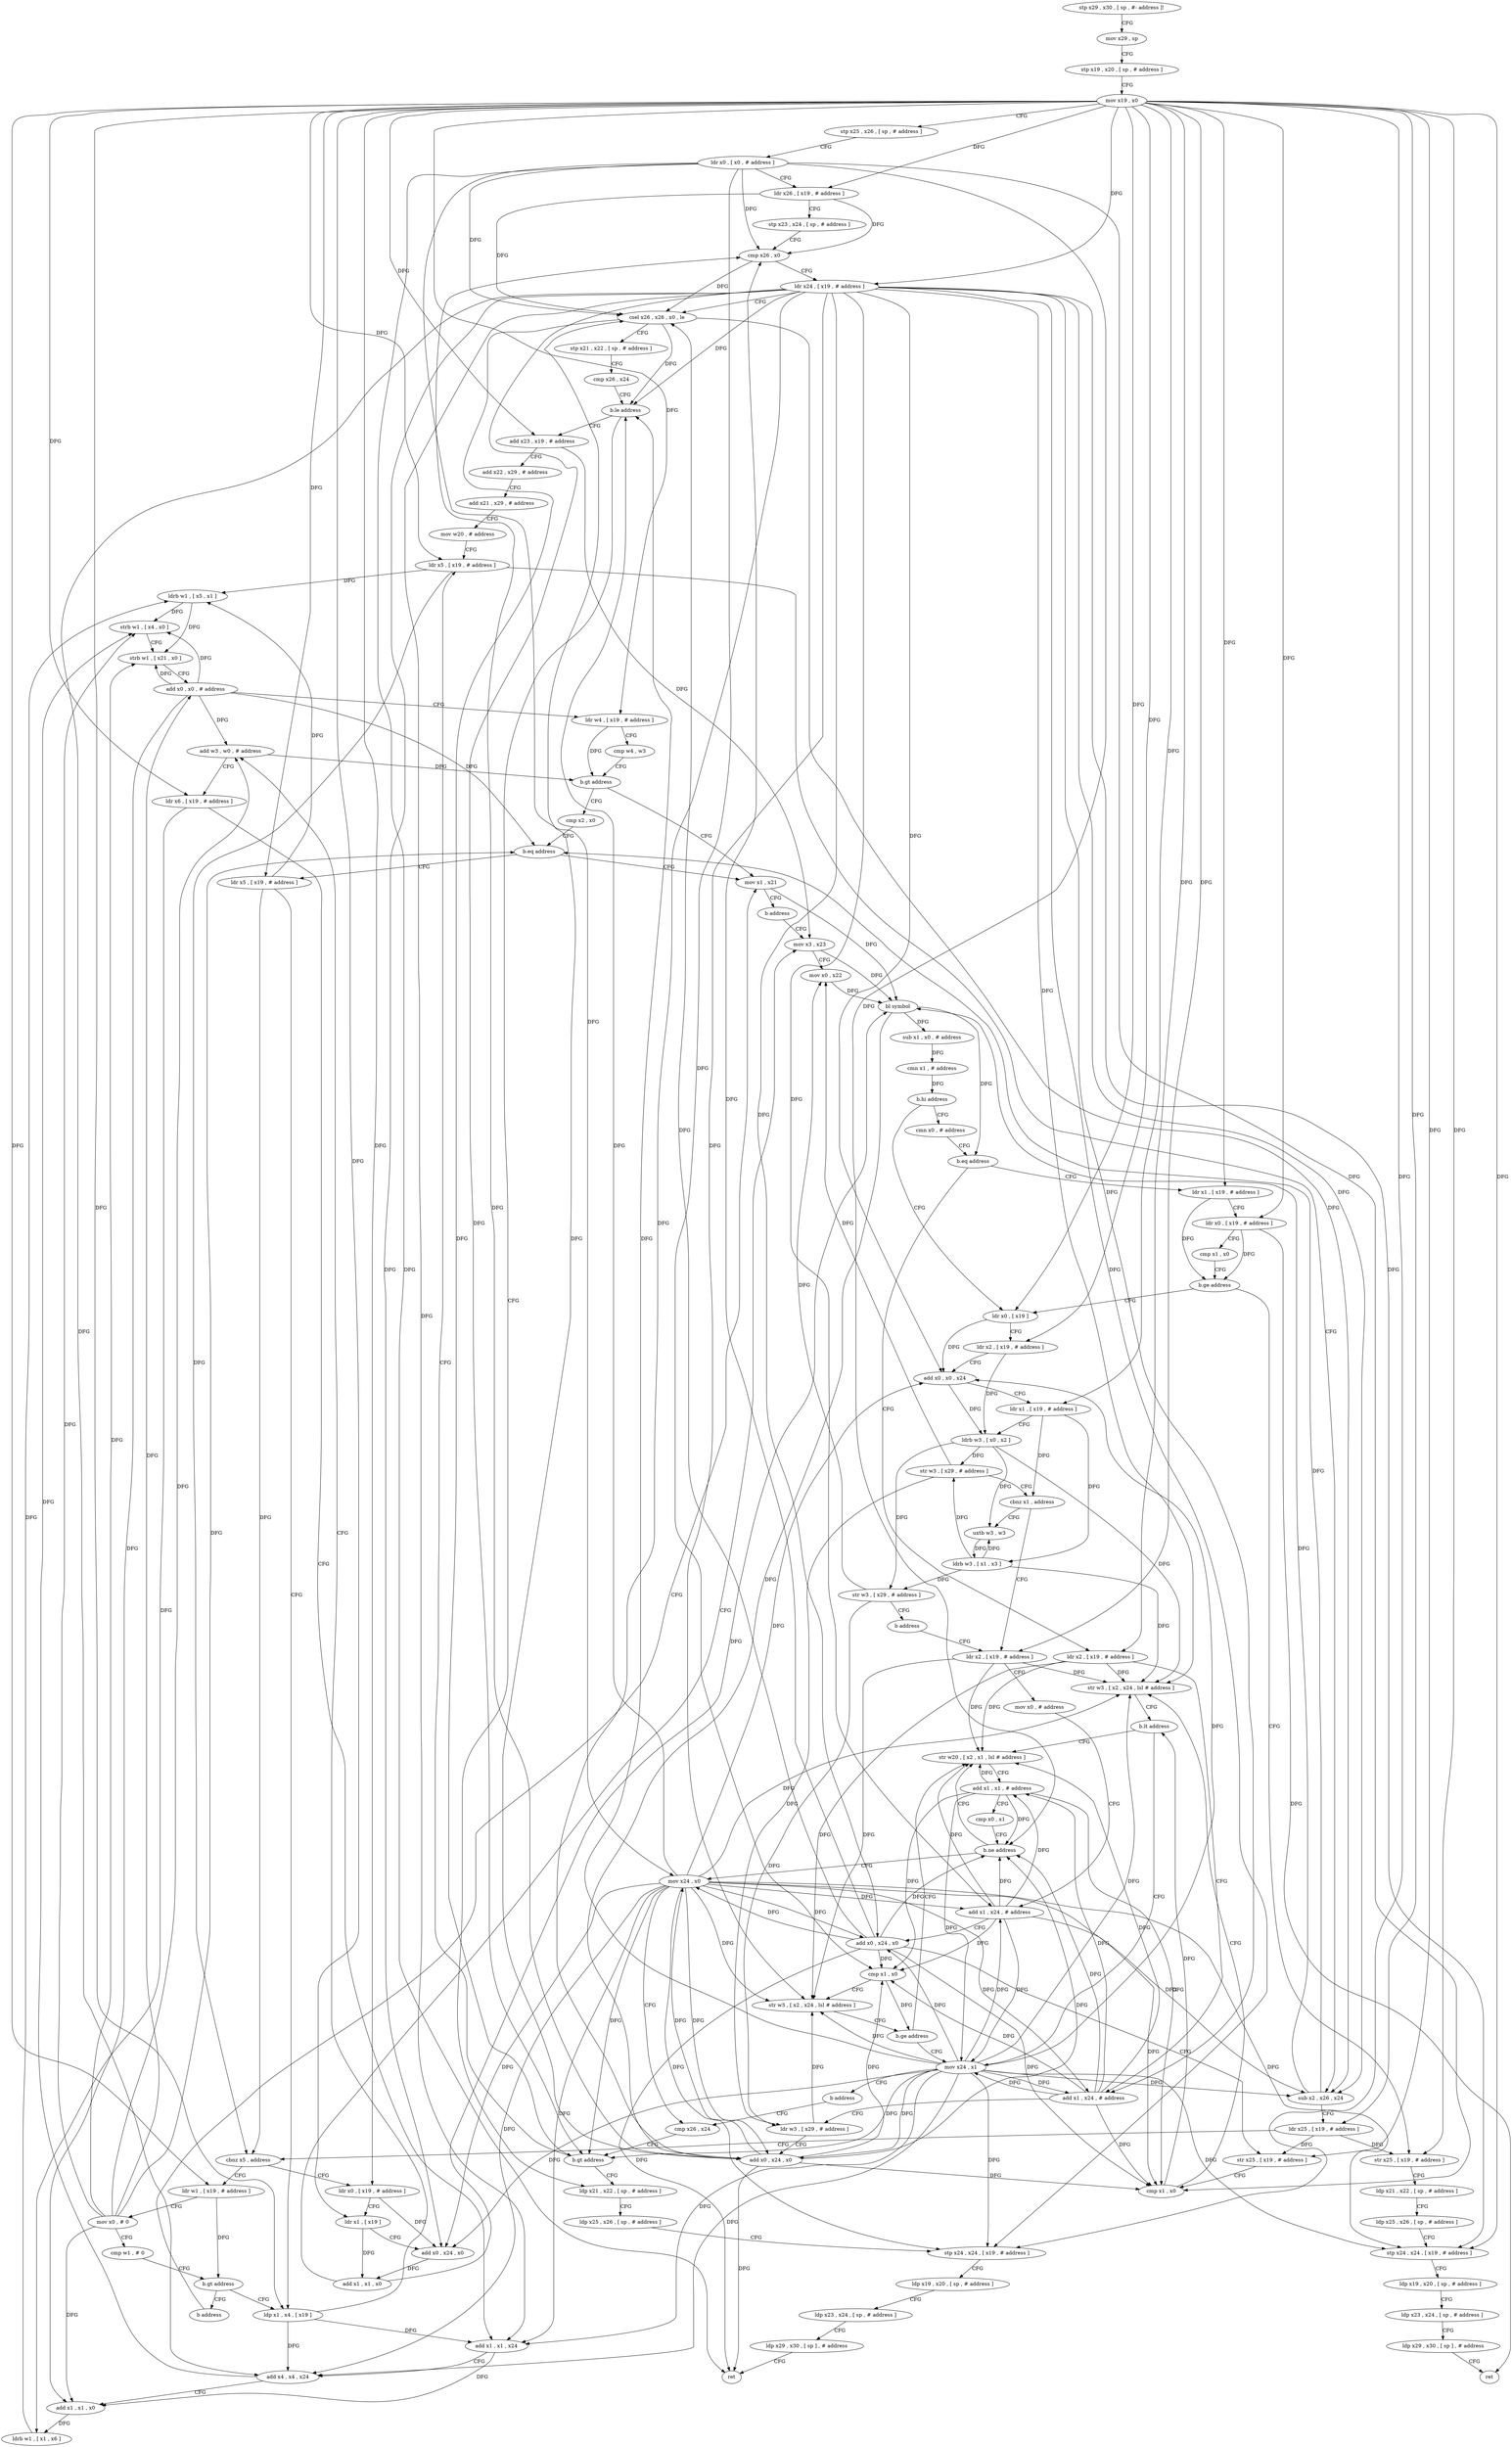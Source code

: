 digraph "func" {
"4233744" [label = "stp x29 , x30 , [ sp , #- address ]!" ]
"4233748" [label = "mov x29 , sp" ]
"4233752" [label = "stp x19 , x20 , [ sp , # address ]" ]
"4233756" [label = "mov x19 , x0" ]
"4233760" [label = "stp x25 , x26 , [ sp , # address ]" ]
"4233764" [label = "ldr x0 , [ x0 , # address ]" ]
"4233768" [label = "ldr x26 , [ x19 , # address ]" ]
"4233772" [label = "stp x23 , x24 , [ sp , # address ]" ]
"4233776" [label = "cmp x26 , x0" ]
"4233780" [label = "ldr x24 , [ x19 , # address ]" ]
"4233784" [label = "csel x26 , x26 , x0 , le" ]
"4233788" [label = "stp x21 , x22 , [ sp , # address ]" ]
"4233792" [label = "cmp x26 , x24" ]
"4233796" [label = "b.le address" ]
"4233936" [label = "ldp x21 , x22 , [ sp , # address ]" ]
"4233800" [label = "add x23 , x19 , # address" ]
"4233940" [label = "ldp x25 , x26 , [ sp , # address ]" ]
"4233944" [label = "stp x24 , x24 , [ x19 , # address ]" ]
"4233948" [label = "ldp x19 , x20 , [ sp , # address ]" ]
"4233952" [label = "ldp x23 , x24 , [ sp , # address ]" ]
"4233956" [label = "ldp x29 , x30 , [ sp ] , # address" ]
"4233960" [label = "ret" ]
"4233804" [label = "add x22 , x29 , # address" ]
"4233808" [label = "add x21 , x29 , # address" ]
"4233812" [label = "mov w20 , # address" ]
"4233816" [label = "ldr x5 , [ x19 , # address ]" ]
"4234040" [label = "ldr w1 , [ x19 , # address ]" ]
"4234044" [label = "mov x0 , # 0" ]
"4234048" [label = "cmp w1 , # 0" ]
"4234052" [label = "b.gt address" ]
"4234076" [label = "ldp x1 , x4 , [ x19 ]" ]
"4234056" [label = "b address" ]
"4233832" [label = "ldr x0 , [ x19 , # address ]" ]
"4233836" [label = "ldr x1 , [ x19 ]" ]
"4233840" [label = "add x0 , x24 , x0" ]
"4233844" [label = "add x1 , x1 , x0" ]
"4233848" [label = "mov x3 , x23" ]
"4234080" [label = "add w3 , w0 , # address" ]
"4234084" [label = "ldr x6 , [ x19 , # address ]" ]
"4234088" [label = "add x1 , x1 , x24" ]
"4234092" [label = "add x4 , x4 , x24" ]
"4234096" [label = "add x1 , x1 , x0" ]
"4234100" [label = "ldrb w1 , [ x1 , x6 ]" ]
"4234104" [label = "ldrb w1 , [ x5 , x1 ]" ]
"4234108" [label = "strb w1 , [ x4 , x0 ]" ]
"4234112" [label = "strb w1 , [ x21 , x0 ]" ]
"4234116" [label = "add x0 , x0 , # address" ]
"4234120" [label = "ldr w4 , [ x19 , # address ]" ]
"4234124" [label = "cmp w4 , w3" ]
"4234128" [label = "b.gt address" ]
"4234064" [label = "cmp x2 , x0" ]
"4234132" [label = "mov x1 , x21" ]
"4233968" [label = "ldr x0 , [ x19 ]" ]
"4233972" [label = "ldr x2 , [ x19 , # address ]" ]
"4233976" [label = "add x0 , x0 , x24" ]
"4233980" [label = "ldr x1 , [ x19 , # address ]" ]
"4233984" [label = "ldrb w3 , [ x0 , x2 ]" ]
"4233988" [label = "str w3 , [ x29 , # address ]" ]
"4233992" [label = "cbnz x1 , address" ]
"4234188" [label = "uxtb w3 , w3" ]
"4233996" [label = "ldr x2 , [ x19 , # address ]" ]
"4233872" [label = "cmn x0 , # address" ]
"4233876" [label = "b.eq address" ]
"4234140" [label = "ldr x1 , [ x19 , # address ]" ]
"4233880" [label = "ldr x2 , [ x19 , # address ]" ]
"4234068" [label = "b.eq address" ]
"4234072" [label = "ldr x5 , [ x19 , # address ]" ]
"4234136" [label = "b address" ]
"4234192" [label = "ldrb w3 , [ x1 , x3 ]" ]
"4234196" [label = "str w3 , [ x29 , # address ]" ]
"4234200" [label = "b address" ]
"4234000" [label = "mov x0 , # address" ]
"4234004" [label = "add x1 , x24 , # address" ]
"4234008" [label = "add x0 , x24 , x0" ]
"4234012" [label = "str x25 , [ x19 , # address ]" ]
"4234016" [label = "cmp x1 , x0" ]
"4234020" [label = "str w3 , [ x2 , x24 , lsl # address ]" ]
"4234024" [label = "b.lt address" ]
"4233908" [label = "str w20 , [ x2 , x1 , lsl # address ]" ]
"4234028" [label = "mov x24 , x1" ]
"4234144" [label = "ldr x0 , [ x19 , # address ]" ]
"4234148" [label = "cmp x1 , x0" ]
"4234152" [label = "b.ge address" ]
"4234156" [label = "str x25 , [ x19 , # address ]" ]
"4233884" [label = "add x1 , x24 , # address" ]
"4233888" [label = "ldr w3 , [ x29 , # address ]" ]
"4233892" [label = "add x0 , x24 , x0" ]
"4233896" [label = "cmp x1 , x0" ]
"4233900" [label = "str w3 , [ x2 , x24 , lsl # address ]" ]
"4233904" [label = "b.ge address" ]
"4233852" [label = "mov x0 , x22" ]
"4233856" [label = "bl symbol" ]
"4233860" [label = "sub x1 , x0 , # address" ]
"4233864" [label = "cmn x1 , # address" ]
"4233868" [label = "b.hi address" ]
"4233912" [label = "add x1 , x1 , # address" ]
"4233916" [label = "cmp x0 , x1" ]
"4233920" [label = "b.ne address" ]
"4233924" [label = "mov x24 , x0" ]
"4234032" [label = "b address" ]
"4233928" [label = "cmp x26 , x24" ]
"4234160" [label = "ldp x21 , x22 , [ sp , # address ]" ]
"4234164" [label = "ldp x25 , x26 , [ sp , # address ]" ]
"4234168" [label = "stp x24 , x24 , [ x19 , # address ]" ]
"4234172" [label = "ldp x19 , x20 , [ sp , # address ]" ]
"4234176" [label = "ldp x23 , x24 , [ sp , # address ]" ]
"4234180" [label = "ldp x29 , x30 , [ sp ] , # address" ]
"4234184" [label = "ret" ]
"4233932" [label = "b.gt address" ]
"4233820" [label = "sub x2 , x26 , x24" ]
"4233824" [label = "ldr x25 , [ x19 , # address ]" ]
"4233828" [label = "cbnz x5 , address" ]
"4233744" -> "4233748" [ label = "CFG" ]
"4233748" -> "4233752" [ label = "CFG" ]
"4233752" -> "4233756" [ label = "CFG" ]
"4233756" -> "4233760" [ label = "CFG" ]
"4233756" -> "4233768" [ label = "DFG" ]
"4233756" -> "4233780" [ label = "DFG" ]
"4233756" -> "4233944" [ label = "DFG" ]
"4233756" -> "4233800" [ label = "DFG" ]
"4233756" -> "4233816" [ label = "DFG" ]
"4233756" -> "4233824" [ label = "DFG" ]
"4233756" -> "4234040" [ label = "DFG" ]
"4233756" -> "4233832" [ label = "DFG" ]
"4233756" -> "4233836" [ label = "DFG" ]
"4233756" -> "4234076" [ label = "DFG" ]
"4233756" -> "4234084" [ label = "DFG" ]
"4233756" -> "4234120" [ label = "DFG" ]
"4233756" -> "4233968" [ label = "DFG" ]
"4233756" -> "4233972" [ label = "DFG" ]
"4233756" -> "4233980" [ label = "DFG" ]
"4233756" -> "4234072" [ label = "DFG" ]
"4233756" -> "4233996" [ label = "DFG" ]
"4233756" -> "4234012" [ label = "DFG" ]
"4233756" -> "4234140" [ label = "DFG" ]
"4233756" -> "4234144" [ label = "DFG" ]
"4233756" -> "4233880" [ label = "DFG" ]
"4233756" -> "4234156" [ label = "DFG" ]
"4233756" -> "4234168" [ label = "DFG" ]
"4233760" -> "4233764" [ label = "CFG" ]
"4233764" -> "4233768" [ label = "CFG" ]
"4233764" -> "4233776" [ label = "DFG" ]
"4233764" -> "4233784" [ label = "DFG" ]
"4233764" -> "4233960" [ label = "DFG" ]
"4233764" -> "4234016" [ label = "DFG" ]
"4233764" -> "4233896" [ label = "DFG" ]
"4233764" -> "4233920" [ label = "DFG" ]
"4233764" -> "4233924" [ label = "DFG" ]
"4233768" -> "4233772" [ label = "CFG" ]
"4233768" -> "4233776" [ label = "DFG" ]
"4233768" -> "4233784" [ label = "DFG" ]
"4233772" -> "4233776" [ label = "CFG" ]
"4233776" -> "4233780" [ label = "CFG" ]
"4233776" -> "4233784" [ label = "DFG" ]
"4233780" -> "4233784" [ label = "CFG" ]
"4233780" -> "4233796" [ label = "DFG" ]
"4233780" -> "4233944" [ label = "DFG" ]
"4233780" -> "4233820" [ label = "DFG" ]
"4233780" -> "4233840" [ label = "DFG" ]
"4233780" -> "4234088" [ label = "DFG" ]
"4233780" -> "4234092" [ label = "DFG" ]
"4233780" -> "4233976" [ label = "DFG" ]
"4233780" -> "4234004" [ label = "DFG" ]
"4233780" -> "4234008" [ label = "DFG" ]
"4233780" -> "4234020" [ label = "DFG" ]
"4233780" -> "4233884" [ label = "DFG" ]
"4233780" -> "4233892" [ label = "DFG" ]
"4233780" -> "4233900" [ label = "DFG" ]
"4233780" -> "4234168" [ label = "DFG" ]
"4233780" -> "4233932" [ label = "DFG" ]
"4233784" -> "4233788" [ label = "CFG" ]
"4233784" -> "4233796" [ label = "DFG" ]
"4233784" -> "4233820" [ label = "DFG" ]
"4233784" -> "4233932" [ label = "DFG" ]
"4233788" -> "4233792" [ label = "CFG" ]
"4233792" -> "4233796" [ label = "CFG" ]
"4233796" -> "4233936" [ label = "CFG" ]
"4233796" -> "4233800" [ label = "CFG" ]
"4233936" -> "4233940" [ label = "CFG" ]
"4233800" -> "4233804" [ label = "CFG" ]
"4233800" -> "4233848" [ label = "DFG" ]
"4233940" -> "4233944" [ label = "CFG" ]
"4233944" -> "4233948" [ label = "CFG" ]
"4233948" -> "4233952" [ label = "CFG" ]
"4233952" -> "4233956" [ label = "CFG" ]
"4233956" -> "4233960" [ label = "CFG" ]
"4233804" -> "4233808" [ label = "CFG" ]
"4233808" -> "4233812" [ label = "CFG" ]
"4233812" -> "4233816" [ label = "CFG" ]
"4233816" -> "4233820" [ label = "CFG" ]
"4233816" -> "4233828" [ label = "DFG" ]
"4233816" -> "4234104" [ label = "DFG" ]
"4234040" -> "4234044" [ label = "CFG" ]
"4234040" -> "4234052" [ label = "DFG" ]
"4234044" -> "4234048" [ label = "CFG" ]
"4234044" -> "4234080" [ label = "DFG" ]
"4234044" -> "4234096" [ label = "DFG" ]
"4234044" -> "4234108" [ label = "DFG" ]
"4234044" -> "4234112" [ label = "DFG" ]
"4234044" -> "4234116" [ label = "DFG" ]
"4234044" -> "4234068" [ label = "DFG" ]
"4234048" -> "4234052" [ label = "CFG" ]
"4234052" -> "4234076" [ label = "CFG" ]
"4234052" -> "4234056" [ label = "CFG" ]
"4234076" -> "4234080" [ label = "CFG" ]
"4234076" -> "4234088" [ label = "DFG" ]
"4234076" -> "4234092" [ label = "DFG" ]
"4234056" -> "4234132" [ label = "CFG" ]
"4233832" -> "4233836" [ label = "CFG" ]
"4233832" -> "4233840" [ label = "DFG" ]
"4233836" -> "4233840" [ label = "CFG" ]
"4233836" -> "4233844" [ label = "DFG" ]
"4233840" -> "4233844" [ label = "DFG" ]
"4233844" -> "4233848" [ label = "CFG" ]
"4233844" -> "4233856" [ label = "DFG" ]
"4233848" -> "4233852" [ label = "CFG" ]
"4233848" -> "4233856" [ label = "DFG" ]
"4234080" -> "4234084" [ label = "CFG" ]
"4234080" -> "4234128" [ label = "DFG" ]
"4234084" -> "4234088" [ label = "CFG" ]
"4234084" -> "4234100" [ label = "DFG" ]
"4234088" -> "4234092" [ label = "CFG" ]
"4234088" -> "4234096" [ label = "DFG" ]
"4234092" -> "4234096" [ label = "CFG" ]
"4234092" -> "4234108" [ label = "DFG" ]
"4234096" -> "4234100" [ label = "DFG" ]
"4234100" -> "4234104" [ label = "DFG" ]
"4234104" -> "4234108" [ label = "DFG" ]
"4234104" -> "4234112" [ label = "DFG" ]
"4234108" -> "4234112" [ label = "CFG" ]
"4234112" -> "4234116" [ label = "CFG" ]
"4234116" -> "4234120" [ label = "CFG" ]
"4234116" -> "4234080" [ label = "DFG" ]
"4234116" -> "4234096" [ label = "DFG" ]
"4234116" -> "4234108" [ label = "DFG" ]
"4234116" -> "4234112" [ label = "DFG" ]
"4234116" -> "4234068" [ label = "DFG" ]
"4234120" -> "4234124" [ label = "CFG" ]
"4234120" -> "4234128" [ label = "DFG" ]
"4234124" -> "4234128" [ label = "CFG" ]
"4234128" -> "4234064" [ label = "CFG" ]
"4234128" -> "4234132" [ label = "CFG" ]
"4234064" -> "4234068" [ label = "CFG" ]
"4234132" -> "4234136" [ label = "CFG" ]
"4234132" -> "4233856" [ label = "DFG" ]
"4233968" -> "4233972" [ label = "CFG" ]
"4233968" -> "4233976" [ label = "DFG" ]
"4233972" -> "4233976" [ label = "CFG" ]
"4233972" -> "4233984" [ label = "DFG" ]
"4233976" -> "4233980" [ label = "CFG" ]
"4233976" -> "4233984" [ label = "DFG" ]
"4233980" -> "4233984" [ label = "CFG" ]
"4233980" -> "4233992" [ label = "DFG" ]
"4233980" -> "4234192" [ label = "DFG" ]
"4233984" -> "4233988" [ label = "DFG" ]
"4233984" -> "4234188" [ label = "DFG" ]
"4233984" -> "4234196" [ label = "DFG" ]
"4233984" -> "4234020" [ label = "DFG" ]
"4233988" -> "4233992" [ label = "CFG" ]
"4233988" -> "4233852" [ label = "DFG" ]
"4233988" -> "4233888" [ label = "DFG" ]
"4233992" -> "4234188" [ label = "CFG" ]
"4233992" -> "4233996" [ label = "CFG" ]
"4234188" -> "4234192" [ label = "DFG" ]
"4233996" -> "4234000" [ label = "CFG" ]
"4233996" -> "4234020" [ label = "DFG" ]
"4233996" -> "4233900" [ label = "DFG" ]
"4233996" -> "4233908" [ label = "DFG" ]
"4233872" -> "4233876" [ label = "CFG" ]
"4233876" -> "4234140" [ label = "CFG" ]
"4233876" -> "4233880" [ label = "CFG" ]
"4234140" -> "4234144" [ label = "CFG" ]
"4234140" -> "4234152" [ label = "DFG" ]
"4233880" -> "4233884" [ label = "CFG" ]
"4233880" -> "4234020" [ label = "DFG" ]
"4233880" -> "4233900" [ label = "DFG" ]
"4233880" -> "4233908" [ label = "DFG" ]
"4234068" -> "4234132" [ label = "CFG" ]
"4234068" -> "4234072" [ label = "CFG" ]
"4234072" -> "4234076" [ label = "CFG" ]
"4234072" -> "4233828" [ label = "DFG" ]
"4234072" -> "4234104" [ label = "DFG" ]
"4234136" -> "4233848" [ label = "CFG" ]
"4234192" -> "4234196" [ label = "DFG" ]
"4234192" -> "4233988" [ label = "DFG" ]
"4234192" -> "4234188" [ label = "DFG" ]
"4234192" -> "4234020" [ label = "DFG" ]
"4234196" -> "4234200" [ label = "CFG" ]
"4234196" -> "4233852" [ label = "DFG" ]
"4234196" -> "4233888" [ label = "DFG" ]
"4234200" -> "4233996" [ label = "CFG" ]
"4234000" -> "4234004" [ label = "CFG" ]
"4234004" -> "4234008" [ label = "CFG" ]
"4234004" -> "4234016" [ label = "DFG" ]
"4234004" -> "4233896" [ label = "DFG" ]
"4234004" -> "4233908" [ label = "DFG" ]
"4234004" -> "4233912" [ label = "DFG" ]
"4234004" -> "4233920" [ label = "DFG" ]
"4234004" -> "4234028" [ label = "DFG" ]
"4234008" -> "4234012" [ label = "CFG" ]
"4234008" -> "4233776" [ label = "DFG" ]
"4234008" -> "4233784" [ label = "DFG" ]
"4234008" -> "4233960" [ label = "DFG" ]
"4234008" -> "4234016" [ label = "DFG" ]
"4234008" -> "4233896" [ label = "DFG" ]
"4234008" -> "4233920" [ label = "DFG" ]
"4234008" -> "4233924" [ label = "DFG" ]
"4234012" -> "4234016" [ label = "CFG" ]
"4234016" -> "4234020" [ label = "CFG" ]
"4234016" -> "4234024" [ label = "DFG" ]
"4234020" -> "4234024" [ label = "CFG" ]
"4234024" -> "4233908" [ label = "CFG" ]
"4234024" -> "4234028" [ label = "CFG" ]
"4233908" -> "4233912" [ label = "CFG" ]
"4234028" -> "4234032" [ label = "CFG" ]
"4234028" -> "4233796" [ label = "DFG" ]
"4234028" -> "4233944" [ label = "DFG" ]
"4234028" -> "4233820" [ label = "DFG" ]
"4234028" -> "4234088" [ label = "DFG" ]
"4234028" -> "4234092" [ label = "DFG" ]
"4234028" -> "4233976" [ label = "DFG" ]
"4234028" -> "4234004" [ label = "DFG" ]
"4234028" -> "4234008" [ label = "DFG" ]
"4234028" -> "4233884" [ label = "DFG" ]
"4234028" -> "4233840" [ label = "DFG" ]
"4234028" -> "4234020" [ label = "DFG" ]
"4234028" -> "4233892" [ label = "DFG" ]
"4234028" -> "4233900" [ label = "DFG" ]
"4234028" -> "4234168" [ label = "DFG" ]
"4234028" -> "4233932" [ label = "DFG" ]
"4234144" -> "4234148" [ label = "CFG" ]
"4234144" -> "4234152" [ label = "DFG" ]
"4234144" -> "4234184" [ label = "DFG" ]
"4234148" -> "4234152" [ label = "CFG" ]
"4234152" -> "4233968" [ label = "CFG" ]
"4234152" -> "4234156" [ label = "CFG" ]
"4234156" -> "4234160" [ label = "CFG" ]
"4233884" -> "4233888" [ label = "CFG" ]
"4233884" -> "4234016" [ label = "DFG" ]
"4233884" -> "4233896" [ label = "DFG" ]
"4233884" -> "4233908" [ label = "DFG" ]
"4233884" -> "4233912" [ label = "DFG" ]
"4233884" -> "4233920" [ label = "DFG" ]
"4233884" -> "4234028" [ label = "DFG" ]
"4233888" -> "4233892" [ label = "CFG" ]
"4233888" -> "4233900" [ label = "DFG" ]
"4233892" -> "4233896" [ label = "DFG" ]
"4233892" -> "4233776" [ label = "DFG" ]
"4233892" -> "4233784" [ label = "DFG" ]
"4233892" -> "4234016" [ label = "DFG" ]
"4233892" -> "4233960" [ label = "DFG" ]
"4233892" -> "4233920" [ label = "DFG" ]
"4233892" -> "4233924" [ label = "DFG" ]
"4233896" -> "4233900" [ label = "CFG" ]
"4233896" -> "4233904" [ label = "DFG" ]
"4233900" -> "4233904" [ label = "CFG" ]
"4233904" -> "4234028" [ label = "CFG" ]
"4233904" -> "4233908" [ label = "CFG" ]
"4233852" -> "4233856" [ label = "DFG" ]
"4233856" -> "4233860" [ label = "DFG" ]
"4233856" -> "4233876" [ label = "DFG" ]
"4233856" -> "4233892" [ label = "DFG" ]
"4233860" -> "4233864" [ label = "DFG" ]
"4233864" -> "4233868" [ label = "DFG" ]
"4233868" -> "4233968" [ label = "CFG" ]
"4233868" -> "4233872" [ label = "CFG" ]
"4233912" -> "4233916" [ label = "CFG" ]
"4233912" -> "4233908" [ label = "DFG" ]
"4233912" -> "4234016" [ label = "DFG" ]
"4233912" -> "4233896" [ label = "DFG" ]
"4233912" -> "4233920" [ label = "DFG" ]
"4233912" -> "4234028" [ label = "DFG" ]
"4233916" -> "4233920" [ label = "CFG" ]
"4233920" -> "4233908" [ label = "CFG" ]
"4233920" -> "4233924" [ label = "CFG" ]
"4233924" -> "4233928" [ label = "CFG" ]
"4233924" -> "4233796" [ label = "DFG" ]
"4233924" -> "4233944" [ label = "DFG" ]
"4233924" -> "4233820" [ label = "DFG" ]
"4233924" -> "4234088" [ label = "DFG" ]
"4233924" -> "4234092" [ label = "DFG" ]
"4233924" -> "4233976" [ label = "DFG" ]
"4233924" -> "4234004" [ label = "DFG" ]
"4233924" -> "4234008" [ label = "DFG" ]
"4233924" -> "4233884" [ label = "DFG" ]
"4233924" -> "4234168" [ label = "DFG" ]
"4233924" -> "4233840" [ label = "DFG" ]
"4233924" -> "4234020" [ label = "DFG" ]
"4233924" -> "4233892" [ label = "DFG" ]
"4233924" -> "4233900" [ label = "DFG" ]
"4233924" -> "4233932" [ label = "DFG" ]
"4234032" -> "4233928" [ label = "CFG" ]
"4233928" -> "4233932" [ label = "CFG" ]
"4234160" -> "4234164" [ label = "CFG" ]
"4234164" -> "4234168" [ label = "CFG" ]
"4234168" -> "4234172" [ label = "CFG" ]
"4234172" -> "4234176" [ label = "CFG" ]
"4234176" -> "4234180" [ label = "CFG" ]
"4234180" -> "4234184" [ label = "CFG" ]
"4233932" -> "4233816" [ label = "CFG" ]
"4233932" -> "4233936" [ label = "CFG" ]
"4233820" -> "4233824" [ label = "CFG" ]
"4233820" -> "4233856" [ label = "DFG" ]
"4233820" -> "4234068" [ label = "DFG" ]
"4233824" -> "4233828" [ label = "CFG" ]
"4233824" -> "4234012" [ label = "DFG" ]
"4233824" -> "4234156" [ label = "DFG" ]
"4233828" -> "4234040" [ label = "CFG" ]
"4233828" -> "4233832" [ label = "CFG" ]
}
